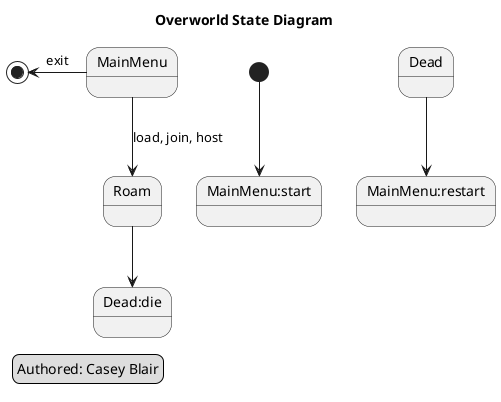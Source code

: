 @startuml

skinparam monochrome true
skinparam shadowing false

title Overworld State Diagram
legend left
	Authored: Casey Blair
end legend

[*]-->MainMenu:start
MainMenu-->Roam:load, join, host
Roam-->Dead:die
Dead-->MainMenu:restart
MainMenu-left->[*]:exit

@enduml